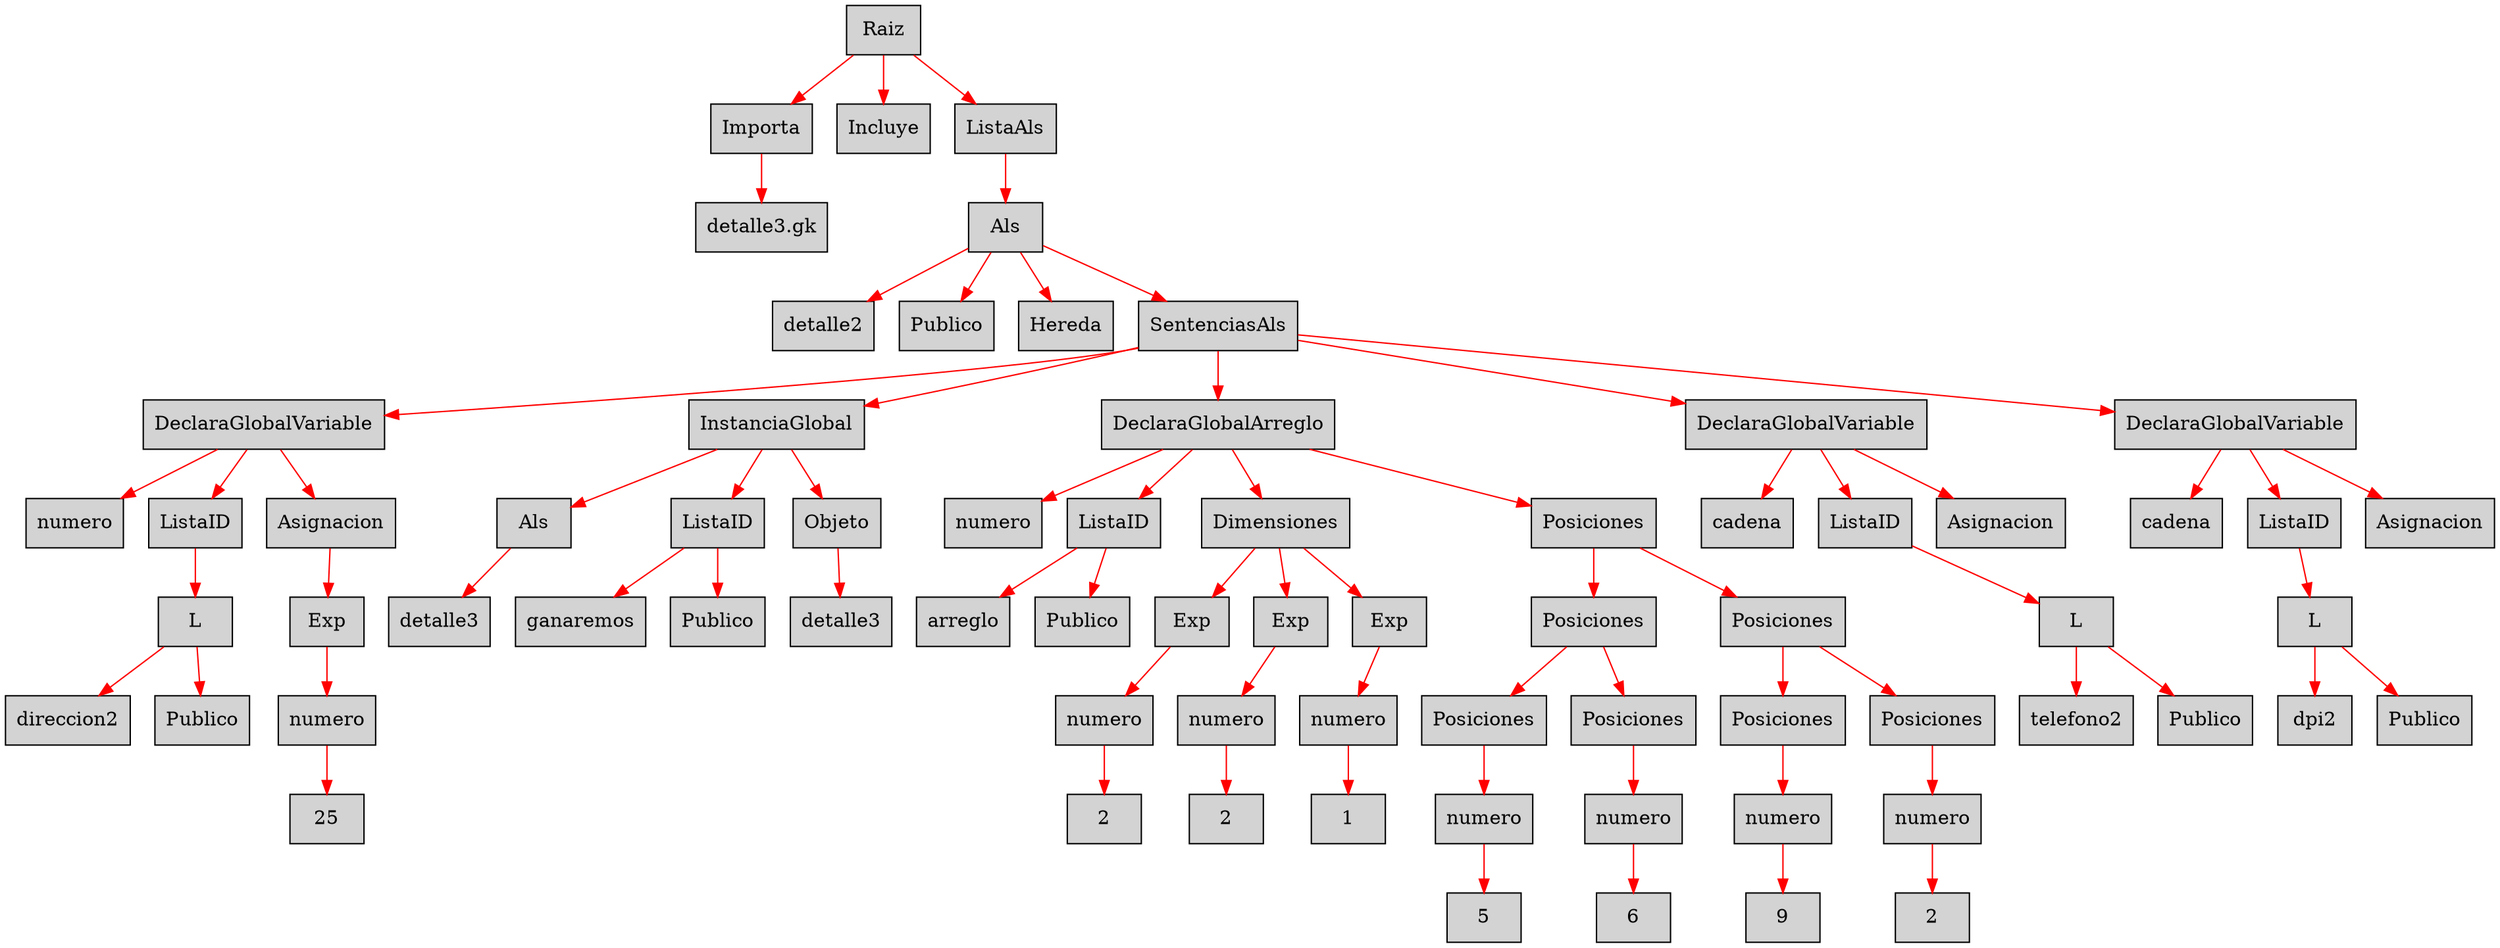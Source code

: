 digraph G {node[shape=box, style=filled]; edge[color=red]
node1312715650[label="Raiz"];
 node1312715650->node1281249561;node1281249561[label="Importa"];
 node1281249561->node655903211;node655903211[label="detalle3.gk"];
 node1312715650->node761420684;node761420684[label="Incluye"];
 node1312715650->node285052865;node285052865[label="ListaAls"];
 node285052865->node773182046;node773182046[label="Als"];
 node773182046->node1269268838;node1269268838[label="detalle2"];
 node773182046->node1957039525;node1957039525[label="Publico"];
 node773182046->node140056439;node140056439[label="Hereda"];
 node773182046->node148808448;node148808448[label="SentenciasAls"];
 node148808448->node2131079116;node2131079116[label="DeclaraGlobalVariable"];
 node2131079116->node990535340;node990535340[label="numero"];
 node2131079116->node2074612757;node2074612757[label="ListaID"];
 node2074612757->node101940931;node101940931[label="L"];
 node101940931->node1421527554;node1421527554[label="direccion2"];
 node101940931->node1026298119;node1026298119[label="Publico"];
 node2131079116->node102740491;node102740491[label="Asignacion"];
 node102740491->node459743597;node459743597[label="Exp"];
 node459743597->node428806873;node428806873[label="numero"];
 node428806873->node1157012678;node1157012678[label="25"];
 node148808448->node1057153465;node1057153465[label="InstanciaGlobal"];
 node1057153465->node491574141;node491574141[label="Als"];
 node491574141->node2083783639;node2083783639[label="detalle3"];
 node1057153465->node206872635;node206872635[label="ListaID"];
 node206872635->node619943713;node619943713[label="ganaremos"];
 node206872635->node1608482809;node1608482809[label="Publico"];
 node1057153465->node61470062;node61470062[label="Objeto"];
 node61470062->node718653528;node718653528[label="detalle3"];
 node148808448->node304548028;node304548028[label="DeclaraGlobalArreglo"];
 node304548028->node908303798;node908303798[label="numero"];
 node304548028->node2062359705;node2062359705[label="ListaID"];
 node2062359705->node2122226836;node2122226836[label="arreglo"];
 node2062359705->node1412827407;node1412827407[label="Publico"];
 node304548028->node2127753234;node2127753234[label="Dimensiones"];
 node2127753234->node1816736389;node1816736389[label="Exp"];
 node1816736389->node1725536676;node1725536676[label="numero"];
 node1725536676->node46373377;node46373377[label="2"];
 node2127753234->node1811458091;node1811458091[label="Exp"];
 node1811458091->node1308648139;node1308648139[label="numero"];
 node1308648139->node1690224150;node1690224150[label="2"];
 node2127753234->node2058574610;node2058574610[label="Exp"];
 node2058574610->node1420037535;node1420037535[label="numero"];
 node1420037535->node436153338;node436153338[label="1"];
 node304548028->node191090853;node191090853[label="Posiciones"];
 node191090853->node1802006800;node1802006800[label="Posiciones"];
 node1802006800->node534003991;node534003991[label="Posiciones"];
 node534003991->node2140412396;node2140412396[label="numero"];
 node2140412396->node1785141315;node1785141315[label="5"];
 node1802006800->node1118770414;node1118770414[label="Posiciones"];
 node1118770414->node2144217429;node2144217429[label="numero"];
 node2144217429->node550110265;node550110265[label="6"];
 node191090853->node1925031267;node1925031267[label="Posiciones"];
 node1925031267->node1208997822;node1208997822[label="Posiciones"];
 node1208997822->node1183177579;node1183177579[label="numero"];
 node1183177579->node907998286;node907998286[label="9"];
 node1925031267->node697817427;node697817427[label="Posiciones"];
 node697817427->node521357816;node521357816[label="numero"];
 node521357816->node1998952434;node1998952434[label="2"];
 node148808448->node911778268;node911778268[label="DeclaraGlobalVariable"];
 node911778268->node563260165;node563260165[label="cadena"];
 node911778268->node608926278;node608926278[label="ListaID"];
 node608926278->node2139812666;node2139812666[label="L"];
 node2139812666->node212859734;node212859734[label="telefono2"];
 node2139812666->node953262917;node953262917[label="Publico"];
 node911778268->node1203205971;node1203205971[label="Asignacion"];
 node148808448->node1863081916;node1863081916[label="DeclaraGlobalVariable"];
 node1863081916->node478833728;node478833728[label="cadena"];
 node1863081916->node703872799;node703872799[label="ListaID"];
 node703872799->node1434835101;node1434835101[label="L"];
 node1434835101->node1484364846;node1484364846[label="dpi2"];
 node1434835101->node392041229;node392041229[label="Publico"];
 node1863081916->node534432318;node534432318[label="Asignacion"];

}
